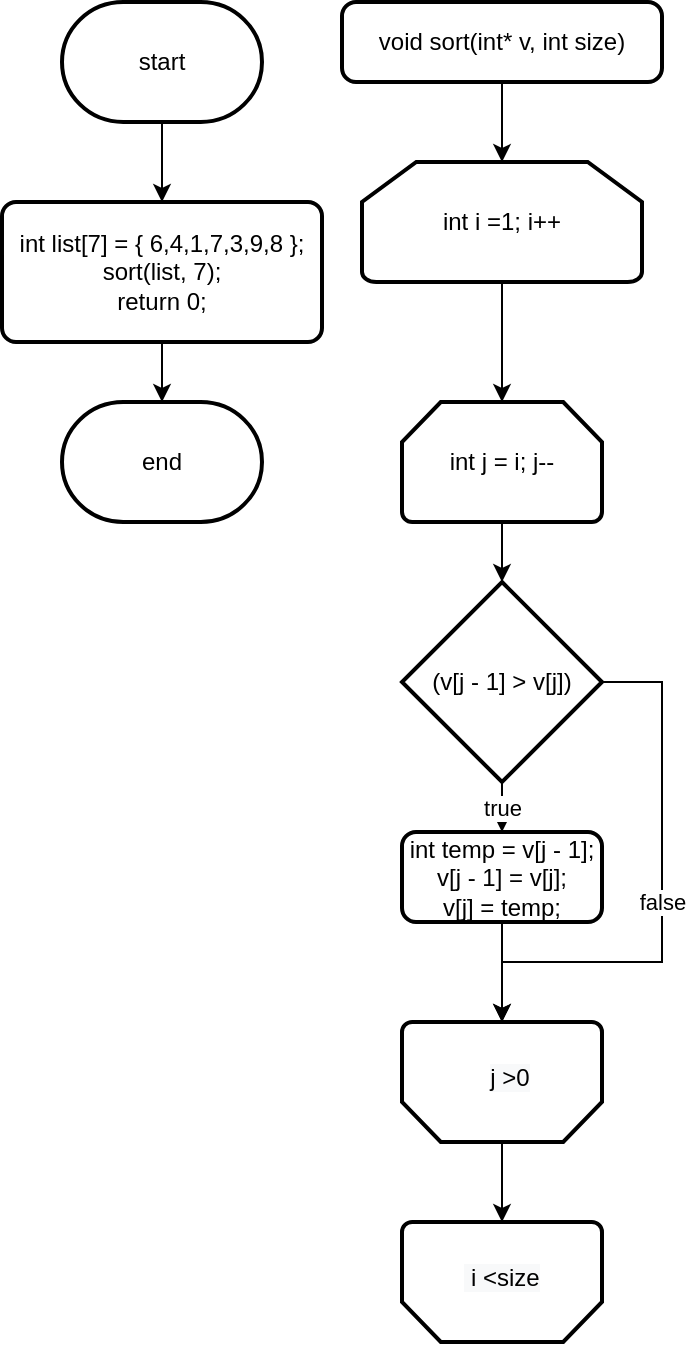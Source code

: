 <mxfile version="20.0.1" type="github">
  <diagram id="ZhocDkR8lt5FggO_uezO" name="Page-1">
    <mxGraphModel dx="806" dy="845" grid="1" gridSize="10" guides="1" tooltips="1" connect="1" arrows="1" fold="1" page="1" pageScale="1" pageWidth="827" pageHeight="1169" math="0" shadow="0">
      <root>
        <mxCell id="0" />
        <mxCell id="1" parent="0" />
        <mxCell id="38GUtMRrNBMTa_zb7Rhy-2" style="edgeStyle=orthogonalEdgeStyle;rounded=0;orthogonalLoop=1;jettySize=auto;html=1;entryX=0.5;entryY=0;entryDx=0;entryDy=0;" edge="1" parent="1" source="38GUtMRrNBMTa_zb7Rhy-1" target="38GUtMRrNBMTa_zb7Rhy-3">
          <mxGeometry relative="1" as="geometry">
            <mxPoint x="170" y="170" as="targetPoint" />
          </mxGeometry>
        </mxCell>
        <mxCell id="38GUtMRrNBMTa_zb7Rhy-1" value="start" style="strokeWidth=2;html=1;shape=mxgraph.flowchart.terminator;whiteSpace=wrap;" vertex="1" parent="1">
          <mxGeometry x="120" y="70" width="100" height="60" as="geometry" />
        </mxCell>
        <mxCell id="38GUtMRrNBMTa_zb7Rhy-4" style="edgeStyle=orthogonalEdgeStyle;rounded=0;orthogonalLoop=1;jettySize=auto;html=1;" edge="1" parent="1" source="38GUtMRrNBMTa_zb7Rhy-3" target="38GUtMRrNBMTa_zb7Rhy-5">
          <mxGeometry relative="1" as="geometry">
            <mxPoint x="180" y="280" as="targetPoint" />
          </mxGeometry>
        </mxCell>
        <mxCell id="38GUtMRrNBMTa_zb7Rhy-3" value="int list[7] = { 6,4,1,7,3,9,8 };&#xa;	sort(list, 7);&#xa;	return 0;" style="rounded=1;whiteSpace=wrap;html=1;absoluteArcSize=1;arcSize=14;strokeWidth=2;" vertex="1" parent="1">
          <mxGeometry x="90" y="170" width="160" height="70" as="geometry" />
        </mxCell>
        <mxCell id="38GUtMRrNBMTa_zb7Rhy-5" value="end" style="strokeWidth=2;html=1;shape=mxgraph.flowchart.terminator;whiteSpace=wrap;" vertex="1" parent="1">
          <mxGeometry x="120" y="270" width="100" height="60" as="geometry" />
        </mxCell>
        <mxCell id="38GUtMRrNBMTa_zb7Rhy-8" style="edgeStyle=orthogonalEdgeStyle;rounded=0;orthogonalLoop=1;jettySize=auto;html=1;entryX=0.5;entryY=0;entryDx=0;entryDy=0;entryPerimeter=0;" edge="1" parent="1" source="38GUtMRrNBMTa_zb7Rhy-6" target="38GUtMRrNBMTa_zb7Rhy-7">
          <mxGeometry relative="1" as="geometry" />
        </mxCell>
        <mxCell id="38GUtMRrNBMTa_zb7Rhy-6" value="void sort(int* v, int size)" style="rounded=1;whiteSpace=wrap;html=1;absoluteArcSize=1;arcSize=14;strokeWidth=2;" vertex="1" parent="1">
          <mxGeometry x="260" y="70" width="160" height="40" as="geometry" />
        </mxCell>
        <mxCell id="38GUtMRrNBMTa_zb7Rhy-15" style="edgeStyle=orthogonalEdgeStyle;rounded=0;orthogonalLoop=1;jettySize=auto;html=1;entryX=0.5;entryY=0;entryDx=0;entryDy=0;entryPerimeter=0;" edge="1" parent="1" source="38GUtMRrNBMTa_zb7Rhy-7" target="38GUtMRrNBMTa_zb7Rhy-12">
          <mxGeometry relative="1" as="geometry" />
        </mxCell>
        <mxCell id="38GUtMRrNBMTa_zb7Rhy-7" value="int i =1; i++" style="strokeWidth=2;html=1;shape=mxgraph.flowchart.loop_limit;whiteSpace=wrap;" vertex="1" parent="1">
          <mxGeometry x="270" y="150" width="140" height="60" as="geometry" />
        </mxCell>
        <mxCell id="38GUtMRrNBMTa_zb7Rhy-10" value="" style="strokeWidth=2;html=1;shape=mxgraph.flowchart.loop_limit;whiteSpace=wrap;rotation=-180;" vertex="1" parent="1">
          <mxGeometry x="290" y="680" width="100" height="60" as="geometry" />
        </mxCell>
        <mxCell id="38GUtMRrNBMTa_zb7Rhy-11" value="&#xa;&lt;span style=&quot;color: rgb(0, 0, 0); font-family: Helvetica; font-size: 12px; font-style: normal; font-variant-ligatures: normal; font-variant-caps: normal; font-weight: 400; letter-spacing: normal; orphans: 2; text-align: center; text-indent: 0px; text-transform: none; widows: 2; word-spacing: 0px; -webkit-text-stroke-width: 0px; background-color: rgb(248, 249, 250); text-decoration-thickness: initial; text-decoration-style: initial; text-decoration-color: initial; float: none; display: inline !important;&quot;&gt;&lt;span&gt;&amp;nbsp;&lt;/span&gt;i &amp;lt;size&lt;/span&gt;&#xa;&#xa;" style="text;html=1;strokeColor=none;fillColor=none;align=center;verticalAlign=middle;whiteSpace=wrap;rounded=0;" vertex="1" parent="1">
          <mxGeometry x="310" y="700" width="60" height="30" as="geometry" />
        </mxCell>
        <mxCell id="38GUtMRrNBMTa_zb7Rhy-17" style="edgeStyle=orthogonalEdgeStyle;rounded=0;orthogonalLoop=1;jettySize=auto;html=1;entryX=0.5;entryY=0;entryDx=0;entryDy=0;entryPerimeter=0;" edge="1" parent="1" source="38GUtMRrNBMTa_zb7Rhy-12" target="38GUtMRrNBMTa_zb7Rhy-16">
          <mxGeometry relative="1" as="geometry" />
        </mxCell>
        <mxCell id="38GUtMRrNBMTa_zb7Rhy-12" value="int j = i; j--" style="strokeWidth=2;html=1;shape=mxgraph.flowchart.loop_limit;whiteSpace=wrap;" vertex="1" parent="1">
          <mxGeometry x="290" y="270" width="100" height="60" as="geometry" />
        </mxCell>
        <mxCell id="38GUtMRrNBMTa_zb7Rhy-23" style="edgeStyle=orthogonalEdgeStyle;rounded=0;orthogonalLoop=1;jettySize=auto;html=1;entryX=0.5;entryY=1;entryDx=0;entryDy=0;entryPerimeter=0;" edge="1" parent="1" source="38GUtMRrNBMTa_zb7Rhy-13" target="38GUtMRrNBMTa_zb7Rhy-10">
          <mxGeometry relative="1" as="geometry" />
        </mxCell>
        <mxCell id="38GUtMRrNBMTa_zb7Rhy-13" value="" style="strokeWidth=2;html=1;shape=mxgraph.flowchart.loop_limit;whiteSpace=wrap;rotation=-180;" vertex="1" parent="1">
          <mxGeometry x="290" y="580" width="100" height="60" as="geometry" />
        </mxCell>
        <mxCell id="38GUtMRrNBMTa_zb7Rhy-14" value="&#xa;&lt;span style=&quot;color: rgb(0, 0, 0); font-family: Helvetica; font-size: 12px; font-style: normal; font-variant-ligatures: normal; font-variant-caps: normal; font-weight: 400; letter-spacing: normal; orphans: 2; text-align: center; text-indent: 0px; text-transform: none; widows: 2; word-spacing: 0px; -webkit-text-stroke-width: 0px; background-color: rgb(248, 249, 250); text-decoration-thickness: initial; text-decoration-style: initial; text-decoration-color: initial; float: none; display: inline !important;&quot;&gt;j &amp;gt;0&lt;/span&gt;&#xa;&#xa;" style="text;html=1;strokeColor=none;fillColor=none;align=center;verticalAlign=middle;whiteSpace=wrap;rounded=0;" vertex="1" parent="1">
          <mxGeometry x="314" y="600" width="60" height="30" as="geometry" />
        </mxCell>
        <mxCell id="38GUtMRrNBMTa_zb7Rhy-18" value="true" style="edgeStyle=orthogonalEdgeStyle;rounded=0;orthogonalLoop=1;jettySize=auto;html=1;" edge="1" parent="1" source="38GUtMRrNBMTa_zb7Rhy-16" target="38GUtMRrNBMTa_zb7Rhy-19">
          <mxGeometry relative="1" as="geometry">
            <mxPoint x="340" y="490" as="targetPoint" />
          </mxGeometry>
        </mxCell>
        <mxCell id="38GUtMRrNBMTa_zb7Rhy-21" value="false" style="edgeStyle=orthogonalEdgeStyle;rounded=0;orthogonalLoop=1;jettySize=auto;html=1;entryX=0.5;entryY=1;entryDx=0;entryDy=0;entryPerimeter=0;" edge="1" parent="1" source="38GUtMRrNBMTa_zb7Rhy-16" target="38GUtMRrNBMTa_zb7Rhy-13">
          <mxGeometry relative="1" as="geometry">
            <Array as="points">
              <mxPoint x="420" y="410" />
              <mxPoint x="420" y="550" />
              <mxPoint x="340" y="550" />
            </Array>
          </mxGeometry>
        </mxCell>
        <mxCell id="38GUtMRrNBMTa_zb7Rhy-16" value="(v[j - 1] &gt; v[j])" style="strokeWidth=2;html=1;shape=mxgraph.flowchart.decision;whiteSpace=wrap;" vertex="1" parent="1">
          <mxGeometry x="290" y="360" width="100" height="100" as="geometry" />
        </mxCell>
        <mxCell id="38GUtMRrNBMTa_zb7Rhy-20" style="edgeStyle=orthogonalEdgeStyle;rounded=0;orthogonalLoop=1;jettySize=auto;html=1;entryX=0.5;entryY=1;entryDx=0;entryDy=0;entryPerimeter=0;" edge="1" parent="1" source="38GUtMRrNBMTa_zb7Rhy-19" target="38GUtMRrNBMTa_zb7Rhy-13">
          <mxGeometry relative="1" as="geometry" />
        </mxCell>
        <mxCell id="38GUtMRrNBMTa_zb7Rhy-19" value="int temp = v[j - 1];&#xa;				v[j - 1] = v[j];&#xa;				v[j] = temp;" style="rounded=1;whiteSpace=wrap;html=1;absoluteArcSize=1;arcSize=14;strokeWidth=2;" vertex="1" parent="1">
          <mxGeometry x="290" y="485" width="100" height="45" as="geometry" />
        </mxCell>
      </root>
    </mxGraphModel>
  </diagram>
</mxfile>
